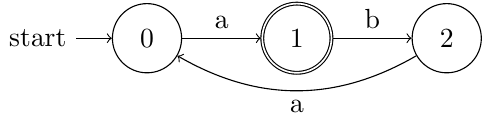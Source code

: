 \documentclass[tikz]{standalone}
\usetikzlibrary{arrows, automata, calc, positioning}
\begin{document}
\begin{tikzpicture}
    \node[state, initial] (0) at (0,0) {0};
    \node[state, accepting] (1) [right=of 0] {1};
    \node[state] (2) [right=of 1] {2};

    \path[->]
        (0) edge node [above] {a} (1)
        (1) edge node [above] {b} (2)
        (2) edge [bend left] node [below] {a} (0);
\end{tikzpicture}
\end{document}
